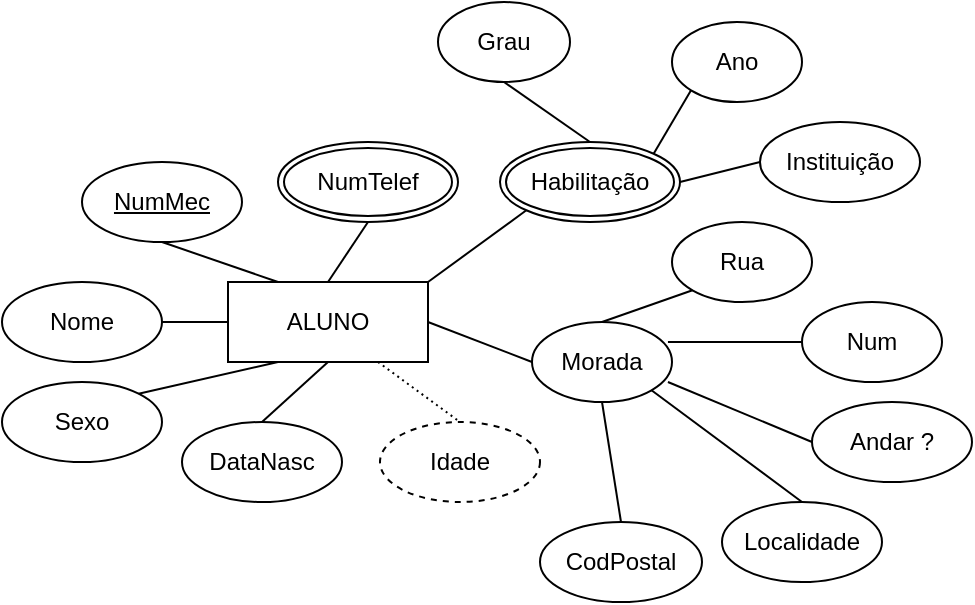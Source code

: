 <mxfile version="24.7.14">
  <diagram name="Página-1" id="5pwruqKV92tOsJ-omsdZ">
    <mxGraphModel dx="1194" dy="750" grid="1" gridSize="10" guides="1" tooltips="1" connect="1" arrows="1" fold="1" page="1" pageScale="1" pageWidth="2339" pageHeight="3300" math="0" shadow="0">
      <root>
        <mxCell id="0" />
        <mxCell id="1" parent="0" />
        <mxCell id="fi5kjaB15t_LKdDZMwA9-11" value="ALUNO" style="whiteSpace=wrap;html=1;align=center;" vertex="1" parent="1">
          <mxGeometry x="1040" y="220" width="100" height="40" as="geometry" />
        </mxCell>
        <mxCell id="fi5kjaB15t_LKdDZMwA9-12" value="NumMec" style="ellipse;whiteSpace=wrap;html=1;align=center;fontStyle=4;" vertex="1" parent="1">
          <mxGeometry x="967" y="160" width="80" height="40" as="geometry" />
        </mxCell>
        <mxCell id="fi5kjaB15t_LKdDZMwA9-13" value="Nome" style="ellipse;whiteSpace=wrap;html=1;align=center;" vertex="1" parent="1">
          <mxGeometry x="927" y="220" width="80" height="40" as="geometry" />
        </mxCell>
        <mxCell id="fi5kjaB15t_LKdDZMwA9-14" value="Sexo" style="ellipse;whiteSpace=wrap;html=1;align=center;" vertex="1" parent="1">
          <mxGeometry x="927" y="270" width="80" height="40" as="geometry" />
        </mxCell>
        <mxCell id="fi5kjaB15t_LKdDZMwA9-15" value="DataNasc" style="ellipse;whiteSpace=wrap;html=1;align=center;" vertex="1" parent="1">
          <mxGeometry x="1017" y="290" width="80" height="40" as="geometry" />
        </mxCell>
        <mxCell id="fi5kjaB15t_LKdDZMwA9-16" value="" style="endArrow=none;html=1;rounded=0;exitX=0.25;exitY=0;exitDx=0;exitDy=0;entryX=0.5;entryY=1;entryDx=0;entryDy=0;" edge="1" parent="1" source="fi5kjaB15t_LKdDZMwA9-11" target="fi5kjaB15t_LKdDZMwA9-12">
          <mxGeometry relative="1" as="geometry">
            <mxPoint x="1050" y="400" as="sourcePoint" />
            <mxPoint x="1210" y="400" as="targetPoint" />
          </mxGeometry>
        </mxCell>
        <mxCell id="fi5kjaB15t_LKdDZMwA9-17" value="" style="endArrow=none;html=1;rounded=0;entryX=1;entryY=0.5;entryDx=0;entryDy=0;exitX=0;exitY=0.5;exitDx=0;exitDy=0;" edge="1" parent="1" source="fi5kjaB15t_LKdDZMwA9-11" target="fi5kjaB15t_LKdDZMwA9-13">
          <mxGeometry relative="1" as="geometry">
            <mxPoint x="1036" y="240" as="sourcePoint" />
            <mxPoint x="930" y="340" as="targetPoint" />
          </mxGeometry>
        </mxCell>
        <mxCell id="fi5kjaB15t_LKdDZMwA9-18" value="" style="endArrow=none;html=1;rounded=0;exitX=0.25;exitY=1;exitDx=0;exitDy=0;entryX=1;entryY=0;entryDx=0;entryDy=0;" edge="1" parent="1" source="fi5kjaB15t_LKdDZMwA9-11" target="fi5kjaB15t_LKdDZMwA9-14">
          <mxGeometry relative="1" as="geometry">
            <mxPoint x="1240" y="400" as="sourcePoint" />
            <mxPoint x="1070" y="480" as="targetPoint" />
          </mxGeometry>
        </mxCell>
        <mxCell id="fi5kjaB15t_LKdDZMwA9-19" value="" style="endArrow=none;html=1;rounded=0;exitX=0.5;exitY=1;exitDx=0;exitDy=0;entryX=0.5;entryY=0;entryDx=0;entryDy=0;" edge="1" parent="1" source="fi5kjaB15t_LKdDZMwA9-11" target="fi5kjaB15t_LKdDZMwA9-15">
          <mxGeometry relative="1" as="geometry">
            <mxPoint x="1120" y="280" as="sourcePoint" />
            <mxPoint x="950" y="360" as="targetPoint" />
          </mxGeometry>
        </mxCell>
        <mxCell id="fi5kjaB15t_LKdDZMwA9-20" value="Idade" style="ellipse;whiteSpace=wrap;html=1;align=center;dashed=1;" vertex="1" parent="1">
          <mxGeometry x="1116" y="290" width="80" height="40" as="geometry" />
        </mxCell>
        <mxCell id="fi5kjaB15t_LKdDZMwA9-21" value="" style="endArrow=none;html=1;rounded=0;dashed=1;dashPattern=1 2;entryX=0.5;entryY=0;entryDx=0;entryDy=0;exitX=0.75;exitY=1;exitDx=0;exitDy=0;" edge="1" parent="1" source="fi5kjaB15t_LKdDZMwA9-11" target="fi5kjaB15t_LKdDZMwA9-20">
          <mxGeometry relative="1" as="geometry">
            <mxPoint x="1246" y="270" as="sourcePoint" />
            <mxPoint x="1406" y="270" as="targetPoint" />
          </mxGeometry>
        </mxCell>
        <mxCell id="fi5kjaB15t_LKdDZMwA9-22" value="" style="resizable=0;html=1;whiteSpace=wrap;align=right;verticalAlign=bottom;" connectable="0" vertex="1" parent="fi5kjaB15t_LKdDZMwA9-21">
          <mxGeometry x="1" relative="1" as="geometry" />
        </mxCell>
        <mxCell id="fi5kjaB15t_LKdDZMwA9-24" value="Morada" style="ellipse;whiteSpace=wrap;html=1;align=center;" vertex="1" parent="1">
          <mxGeometry x="1192" y="240" width="70" height="40" as="geometry" />
        </mxCell>
        <mxCell id="fi5kjaB15t_LKdDZMwA9-25" value="" style="endArrow=none;html=1;rounded=0;exitX=0;exitY=0.5;exitDx=0;exitDy=0;entryX=1;entryY=0.5;entryDx=0;entryDy=0;" edge="1" parent="1" source="fi5kjaB15t_LKdDZMwA9-24" target="fi5kjaB15t_LKdDZMwA9-11">
          <mxGeometry relative="1" as="geometry">
            <mxPoint x="1352" y="282" as="sourcePoint" />
            <mxPoint x="1278" y="298" as="targetPoint" />
          </mxGeometry>
        </mxCell>
        <mxCell id="fi5kjaB15t_LKdDZMwA9-26" value="NumTelef" style="ellipse;shape=doubleEllipse;margin=3;whiteSpace=wrap;html=1;align=center;" vertex="1" parent="1">
          <mxGeometry x="1065" y="150" width="90" height="40" as="geometry" />
        </mxCell>
        <mxCell id="fi5kjaB15t_LKdDZMwA9-27" value="" style="endArrow=none;html=1;rounded=0;exitX=0.5;exitY=1;exitDx=0;exitDy=0;entryX=0.5;entryY=0;entryDx=0;entryDy=0;" edge="1" parent="1" source="fi5kjaB15t_LKdDZMwA9-26" target="fi5kjaB15t_LKdDZMwA9-11">
          <mxGeometry relative="1" as="geometry">
            <mxPoint x="1100" y="270" as="sourcePoint" />
            <mxPoint x="1066" y="300" as="targetPoint" />
          </mxGeometry>
        </mxCell>
        <mxCell id="fi5kjaB15t_LKdDZMwA9-28" value="Habilitação" style="ellipse;shape=doubleEllipse;margin=3;whiteSpace=wrap;html=1;align=center;" vertex="1" parent="1">
          <mxGeometry x="1176" y="150" width="90" height="40" as="geometry" />
        </mxCell>
        <mxCell id="fi5kjaB15t_LKdDZMwA9-29" value="" style="endArrow=none;html=1;rounded=0;exitX=0;exitY=1;exitDx=0;exitDy=0;entryX=1;entryY=0;entryDx=0;entryDy=0;" edge="1" parent="1" source="fi5kjaB15t_LKdDZMwA9-28" target="fi5kjaB15t_LKdDZMwA9-11">
          <mxGeometry relative="1" as="geometry">
            <mxPoint x="1126" y="190" as="sourcePoint" />
            <mxPoint x="1100" y="230" as="targetPoint" />
          </mxGeometry>
        </mxCell>
        <mxCell id="fi5kjaB15t_LKdDZMwA9-30" value="Grau" style="ellipse;whiteSpace=wrap;html=1;align=center;" vertex="1" parent="1">
          <mxGeometry x="1145" y="80" width="66" height="40" as="geometry" />
        </mxCell>
        <mxCell id="fi5kjaB15t_LKdDZMwA9-31" value="Ano" style="ellipse;whiteSpace=wrap;html=1;align=center;" vertex="1" parent="1">
          <mxGeometry x="1262" y="90" width="65" height="40" as="geometry" />
        </mxCell>
        <mxCell id="fi5kjaB15t_LKdDZMwA9-32" value="Instituição" style="ellipse;whiteSpace=wrap;html=1;align=center;" vertex="1" parent="1">
          <mxGeometry x="1306" y="140" width="80" height="40" as="geometry" />
        </mxCell>
        <mxCell id="fi5kjaB15t_LKdDZMwA9-33" value="" style="endArrow=none;html=1;rounded=0;exitX=0.5;exitY=1;exitDx=0;exitDy=0;entryX=0.5;entryY=0;entryDx=0;entryDy=0;" edge="1" parent="1" source="fi5kjaB15t_LKdDZMwA9-30" target="fi5kjaB15t_LKdDZMwA9-28">
          <mxGeometry relative="1" as="geometry">
            <mxPoint x="1126" y="190" as="sourcePoint" />
            <mxPoint x="1100" y="230" as="targetPoint" />
          </mxGeometry>
        </mxCell>
        <mxCell id="fi5kjaB15t_LKdDZMwA9-35" value="" style="endArrow=none;html=1;rounded=0;exitX=0;exitY=1;exitDx=0;exitDy=0;entryX=1;entryY=0;entryDx=0;entryDy=0;" edge="1" parent="1" source="fi5kjaB15t_LKdDZMwA9-31" target="fi5kjaB15t_LKdDZMwA9-28">
          <mxGeometry relative="1" as="geometry">
            <mxPoint x="1136" y="200" as="sourcePoint" />
            <mxPoint x="1110" y="240" as="targetPoint" />
          </mxGeometry>
        </mxCell>
        <mxCell id="fi5kjaB15t_LKdDZMwA9-36" value="" style="endArrow=none;html=1;rounded=0;exitX=0;exitY=0.5;exitDx=0;exitDy=0;entryX=1;entryY=0.5;entryDx=0;entryDy=0;" edge="1" parent="1" source="fi5kjaB15t_LKdDZMwA9-32" target="fi5kjaB15t_LKdDZMwA9-28">
          <mxGeometry relative="1" as="geometry">
            <mxPoint x="1281" y="124" as="sourcePoint" />
            <mxPoint x="1271" y="166" as="targetPoint" />
          </mxGeometry>
        </mxCell>
        <mxCell id="fi5kjaB15t_LKdDZMwA9-37" value="Rua" style="ellipse;whiteSpace=wrap;html=1;align=center;" vertex="1" parent="1">
          <mxGeometry x="1262" y="190" width="70" height="40" as="geometry" />
        </mxCell>
        <mxCell id="fi5kjaB15t_LKdDZMwA9-38" value="Num" style="ellipse;whiteSpace=wrap;html=1;align=center;" vertex="1" parent="1">
          <mxGeometry x="1327" y="230" width="70" height="40" as="geometry" />
        </mxCell>
        <mxCell id="fi5kjaB15t_LKdDZMwA9-39" value="Andar ?" style="ellipse;whiteSpace=wrap;html=1;align=center;" vertex="1" parent="1">
          <mxGeometry x="1332" y="280" width="80" height="40" as="geometry" />
        </mxCell>
        <mxCell id="fi5kjaB15t_LKdDZMwA9-40" value="Localidade" style="ellipse;whiteSpace=wrap;html=1;align=center;" vertex="1" parent="1">
          <mxGeometry x="1287" y="330" width="80" height="40" as="geometry" />
        </mxCell>
        <mxCell id="fi5kjaB15t_LKdDZMwA9-41" value="CodPostal" style="ellipse;whiteSpace=wrap;html=1;align=center;" vertex="1" parent="1">
          <mxGeometry x="1196" y="340" width="81" height="40" as="geometry" />
        </mxCell>
        <mxCell id="fi5kjaB15t_LKdDZMwA9-42" value="" style="endArrow=none;html=1;rounded=0;exitX=0;exitY=1;exitDx=0;exitDy=0;entryX=0.5;entryY=0;entryDx=0;entryDy=0;" edge="1" parent="1" source="fi5kjaB15t_LKdDZMwA9-37" target="fi5kjaB15t_LKdDZMwA9-24">
          <mxGeometry relative="1" as="geometry">
            <mxPoint x="1346" y="150" as="sourcePoint" />
            <mxPoint x="1286" y="180" as="targetPoint" />
          </mxGeometry>
        </mxCell>
        <mxCell id="fi5kjaB15t_LKdDZMwA9-43" value="" style="endArrow=none;html=1;rounded=0;exitX=0;exitY=0.5;exitDx=0;exitDy=0;entryX=0.971;entryY=0.25;entryDx=0;entryDy=0;entryPerimeter=0;" edge="1" parent="1" source="fi5kjaB15t_LKdDZMwA9-38" target="fi5kjaB15t_LKdDZMwA9-24">
          <mxGeometry relative="1" as="geometry">
            <mxPoint x="1356" y="160" as="sourcePoint" />
            <mxPoint x="1296" y="190" as="targetPoint" />
          </mxGeometry>
        </mxCell>
        <mxCell id="fi5kjaB15t_LKdDZMwA9-44" value="" style="endArrow=none;html=1;rounded=0;exitX=0;exitY=0.5;exitDx=0;exitDy=0;entryX=0.971;entryY=0.75;entryDx=0;entryDy=0;entryPerimeter=0;" edge="1" parent="1" source="fi5kjaB15t_LKdDZMwA9-39" target="fi5kjaB15t_LKdDZMwA9-24">
          <mxGeometry relative="1" as="geometry">
            <mxPoint x="1366" y="170" as="sourcePoint" />
            <mxPoint x="1260" y="260" as="targetPoint" />
          </mxGeometry>
        </mxCell>
        <mxCell id="fi5kjaB15t_LKdDZMwA9-45" value="" style="endArrow=none;html=1;rounded=0;exitX=0.5;exitY=0;exitDx=0;exitDy=0;entryX=1;entryY=1;entryDx=0;entryDy=0;" edge="1" parent="1" source="fi5kjaB15t_LKdDZMwA9-40" target="fi5kjaB15t_LKdDZMwA9-24">
          <mxGeometry relative="1" as="geometry">
            <mxPoint x="1376" y="180" as="sourcePoint" />
            <mxPoint x="1316" y="210" as="targetPoint" />
          </mxGeometry>
        </mxCell>
        <mxCell id="fi5kjaB15t_LKdDZMwA9-46" value="" style="endArrow=none;html=1;rounded=0;exitX=0.5;exitY=0;exitDx=0;exitDy=0;entryX=0.5;entryY=1;entryDx=0;entryDy=0;" edge="1" parent="1" source="fi5kjaB15t_LKdDZMwA9-41" target="fi5kjaB15t_LKdDZMwA9-24">
          <mxGeometry relative="1" as="geometry">
            <mxPoint x="1386" y="190" as="sourcePoint" />
            <mxPoint x="1326" y="220" as="targetPoint" />
          </mxGeometry>
        </mxCell>
      </root>
    </mxGraphModel>
  </diagram>
</mxfile>
